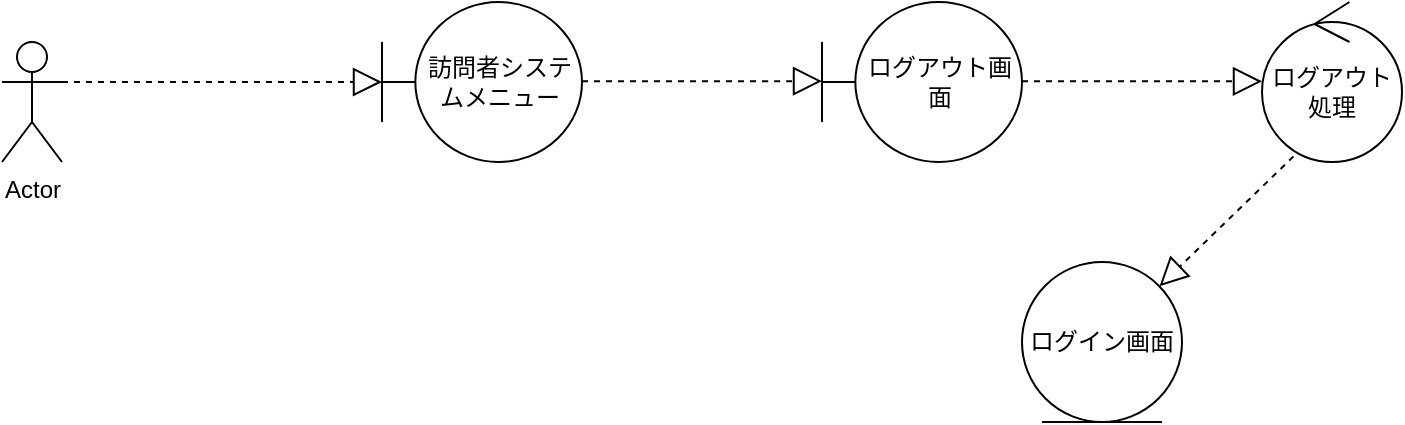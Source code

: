 <mxfile>
    <diagram id="4X-gl8I2u3MvCSH8YrXb" name="ページ1">
        <mxGraphModel dx="678" dy="493" grid="1" gridSize="10" guides="1" tooltips="1" connect="1" arrows="1" fold="1" page="1" pageScale="1" pageWidth="827" pageHeight="1169" math="0" shadow="0">
            <root>
                <mxCell id="0"/>
                <mxCell id="1" parent="0"/>
                <mxCell id="2" value="Actor" style="shape=umlActor;verticalLabelPosition=bottom;verticalAlign=top;html=1;outlineConnect=0;" parent="1" vertex="1">
                    <mxGeometry x="190" y="200" width="30" height="60" as="geometry"/>
                </mxCell>
                <mxCell id="5" value="訪問者システムメニュー" style="shape=umlBoundary;whiteSpace=wrap;html=1;" vertex="1" parent="1">
                    <mxGeometry x="380" y="180" width="100" height="80" as="geometry"/>
                </mxCell>
                <mxCell id="8" value="" style="endArrow=block;dashed=1;endFill=0;endSize=12;html=1;" edge="1" parent="1">
                    <mxGeometry width="160" relative="1" as="geometry">
                        <mxPoint x="220" y="220" as="sourcePoint"/>
                        <mxPoint x="380" y="220" as="targetPoint"/>
                    </mxGeometry>
                </mxCell>
                <mxCell id="9" value="" style="endArrow=block;dashed=1;endFill=0;endSize=12;html=1;" edge="1" parent="1">
                    <mxGeometry width="160" relative="1" as="geometry">
                        <mxPoint x="480" y="219.57" as="sourcePoint"/>
                        <mxPoint x="600" y="219.57" as="targetPoint"/>
                        <Array as="points">
                            <mxPoint x="580" y="219.57"/>
                        </Array>
                    </mxGeometry>
                </mxCell>
                <mxCell id="11" value="ログアウト画面" style="shape=umlBoundary;whiteSpace=wrap;html=1;" vertex="1" parent="1">
                    <mxGeometry x="600" y="180" width="100" height="80" as="geometry"/>
                </mxCell>
                <mxCell id="12" value="" style="endArrow=block;dashed=1;endFill=0;endSize=12;html=1;" edge="1" parent="1">
                    <mxGeometry width="160" relative="1" as="geometry">
                        <mxPoint x="700" y="219.66" as="sourcePoint"/>
                        <mxPoint x="820" y="219.66" as="targetPoint"/>
                    </mxGeometry>
                </mxCell>
                <mxCell id="14" value="ログアウト処理" style="ellipse;shape=umlControl;whiteSpace=wrap;html=1;" vertex="1" parent="1">
                    <mxGeometry x="820" y="180" width="70" height="80" as="geometry"/>
                </mxCell>
                <mxCell id="15" value="" style="endArrow=block;dashed=1;endFill=0;endSize=12;html=1;exitX=0.225;exitY=0.965;exitDx=0;exitDy=0;exitPerimeter=0;" edge="1" parent="1" source="14" target="16">
                    <mxGeometry width="160" relative="1" as="geometry">
                        <mxPoint x="640" y="330" as="sourcePoint"/>
                        <mxPoint x="740" y="350" as="targetPoint"/>
                    </mxGeometry>
                </mxCell>
                <mxCell id="16" value="ログイン画面" style="ellipse;shape=umlEntity;whiteSpace=wrap;html=1;" vertex="1" parent="1">
                    <mxGeometry x="700" y="310" width="80" height="80" as="geometry"/>
                </mxCell>
            </root>
        </mxGraphModel>
    </diagram>
</mxfile>